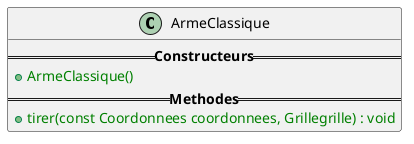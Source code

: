 @startuml
class ArmeClassique{
    ==<b>Constructeurs</b>==
        +<color:green>ArmeClassique()</color>
    ==<b>Methodes</b>==
        +<color:green>tirer(const Coordonnees coordonnees, Grillegrille) : void</color>
}
@enduml
'78c2d7966ce78e04a9c81d841bc3e851  src/ArmeClassique.hpp
'43b91ad17a4759fe758f9faff548bc70  src/ArmeClassique.cpp
